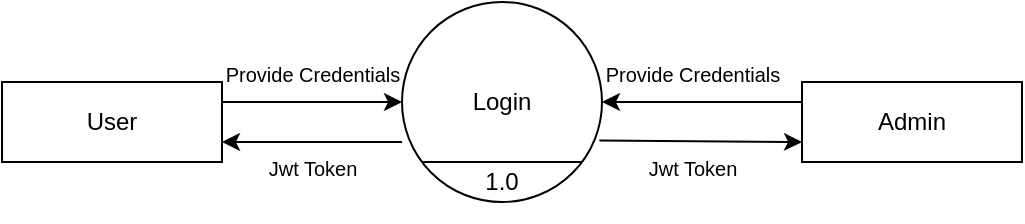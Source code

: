 <mxfile version="24.3.1" type="github">
  <diagram name="Page-1" id="5VWGQ36Z4kdDWM2L0RFf">
    <mxGraphModel dx="652" dy="347" grid="1" gridSize="10" guides="1" tooltips="1" connect="1" arrows="1" fold="1" page="1" pageScale="1" pageWidth="827" pageHeight="1169" math="0" shadow="0">
      <root>
        <mxCell id="0" />
        <mxCell id="1" parent="0" />
        <mxCell id="c9emo3dGoVMJIwctJXaC-1" value="Login" style="ellipse;whiteSpace=wrap;html=1;aspect=fixed;" vertex="1" parent="1">
          <mxGeometry x="330" y="140" width="100" height="100" as="geometry" />
        </mxCell>
        <mxCell id="c9emo3dGoVMJIwctJXaC-7" value="" style="endArrow=none;html=1;rounded=0;" edge="1" parent="1">
          <mxGeometry width="50" height="50" relative="1" as="geometry">
            <mxPoint x="420" y="220" as="sourcePoint" />
            <mxPoint x="340" y="220" as="targetPoint" />
          </mxGeometry>
        </mxCell>
        <mxCell id="c9emo3dGoVMJIwctJXaC-10" value="1.0" style="text;html=1;align=center;verticalAlign=middle;whiteSpace=wrap;rounded=0;" vertex="1" parent="1">
          <mxGeometry x="355" y="220" width="50" height="20" as="geometry" />
        </mxCell>
        <mxCell id="c9emo3dGoVMJIwctJXaC-11" value="Admin" style="rounded=0;whiteSpace=wrap;html=1;" vertex="1" parent="1">
          <mxGeometry x="530" y="180" width="110" height="40" as="geometry" />
        </mxCell>
        <mxCell id="c9emo3dGoVMJIwctJXaC-14" value="User" style="rounded=0;whiteSpace=wrap;html=1;" vertex="1" parent="1">
          <mxGeometry x="130" y="180" width="110" height="40" as="geometry" />
        </mxCell>
        <mxCell id="c9emo3dGoVMJIwctJXaC-15" value="" style="endArrow=classic;html=1;rounded=0;entryX=0;entryY=0.5;entryDx=0;entryDy=0;" edge="1" parent="1" target="c9emo3dGoVMJIwctJXaC-1">
          <mxGeometry width="50" height="50" relative="1" as="geometry">
            <mxPoint x="240" y="190" as="sourcePoint" />
            <mxPoint x="290" y="140" as="targetPoint" />
          </mxGeometry>
        </mxCell>
        <mxCell id="c9emo3dGoVMJIwctJXaC-16" value="" style="endArrow=classic;html=1;rounded=0;" edge="1" parent="1">
          <mxGeometry width="50" height="50" relative="1" as="geometry">
            <mxPoint x="330" y="210" as="sourcePoint" />
            <mxPoint x="240" y="210" as="targetPoint" />
          </mxGeometry>
        </mxCell>
        <mxCell id="c9emo3dGoVMJIwctJXaC-17" value="" style="endArrow=classic;html=1;rounded=0;exitX=0;exitY=0.25;exitDx=0;exitDy=0;" edge="1" parent="1" source="c9emo3dGoVMJIwctJXaC-11">
          <mxGeometry width="50" height="50" relative="1" as="geometry">
            <mxPoint x="380" y="240" as="sourcePoint" />
            <mxPoint x="430" y="190" as="targetPoint" />
          </mxGeometry>
        </mxCell>
        <mxCell id="c9emo3dGoVMJIwctJXaC-18" value="" style="endArrow=classic;html=1;rounded=0;entryX=0;entryY=0.75;entryDx=0;entryDy=0;exitX=0.987;exitY=0.693;exitDx=0;exitDy=0;exitPerimeter=0;" edge="1" parent="1" source="c9emo3dGoVMJIwctJXaC-1" target="c9emo3dGoVMJIwctJXaC-11">
          <mxGeometry width="50" height="50" relative="1" as="geometry">
            <mxPoint x="440" y="220" as="sourcePoint" />
            <mxPoint x="490" y="170" as="targetPoint" />
          </mxGeometry>
        </mxCell>
        <mxCell id="c9emo3dGoVMJIwctJXaC-19" value="&lt;font style=&quot;font-size: 10px;&quot;&gt;Provide Credentials&lt;/font&gt;&lt;div&gt;&lt;br&gt;&lt;/div&gt;" style="text;html=1;align=center;verticalAlign=middle;resizable=0;points=[];autosize=1;strokeColor=none;fillColor=none;" vertex="1" parent="1">
          <mxGeometry x="230" y="163" width="110" height="40" as="geometry" />
        </mxCell>
        <mxCell id="c9emo3dGoVMJIwctJXaC-21" value="&lt;font style=&quot;font-size: 10px;&quot;&gt;Jwt Token&lt;/font&gt;&lt;div&gt;&lt;font style=&quot;font-size: 10px;&quot;&gt;&lt;br&gt;&lt;/font&gt;&lt;/div&gt;" style="text;html=1;align=center;verticalAlign=middle;resizable=0;points=[];autosize=1;strokeColor=none;fillColor=none;" vertex="1" parent="1">
          <mxGeometry x="250" y="210" width="70" height="40" as="geometry" />
        </mxCell>
        <mxCell id="c9emo3dGoVMJIwctJXaC-22" value="&lt;font style=&quot;font-size: 10px;&quot;&gt;Provide Credentials&lt;/font&gt;&lt;div&gt;&lt;br&gt;&lt;/div&gt;" style="text;html=1;align=center;verticalAlign=middle;resizable=0;points=[];autosize=1;strokeColor=none;fillColor=none;" vertex="1" parent="1">
          <mxGeometry x="420" y="163" width="110" height="40" as="geometry" />
        </mxCell>
        <mxCell id="c9emo3dGoVMJIwctJXaC-23" value="&lt;font style=&quot;font-size: 10px;&quot;&gt;Jwt Token&lt;/font&gt;&lt;div&gt;&lt;font style=&quot;font-size: 10px;&quot;&gt;&lt;br&gt;&lt;/font&gt;&lt;/div&gt;" style="text;html=1;align=center;verticalAlign=middle;resizable=0;points=[];autosize=1;strokeColor=none;fillColor=none;" vertex="1" parent="1">
          <mxGeometry x="440" y="210" width="70" height="40" as="geometry" />
        </mxCell>
      </root>
    </mxGraphModel>
  </diagram>
</mxfile>
